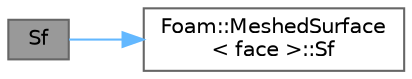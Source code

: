 digraph "Sf"
{
 // LATEX_PDF_SIZE
  bgcolor="transparent";
  edge [fontname=Helvetica,fontsize=10,labelfontname=Helvetica,labelfontsize=10];
  node [fontname=Helvetica,fontsize=10,shape=box,height=0.2,width=0.4];
  rankdir="LR";
  Node1 [id="Node000001",label="Sf",height=0.2,width=0.4,color="gray40", fillcolor="grey60", style="filled", fontcolor="black",tooltip=" "];
  Node1 -> Node2 [id="edge1_Node000001_Node000002",color="steelblue1",style="solid",tooltip=" "];
  Node2 [id="Node000002",label="Foam::MeshedSurface\l\< face \>::Sf",height=0.2,width=0.4,color="grey40", fillcolor="white", style="filled",URL="$classFoam_1_1MeshedSurface.html#a383798be4a6e81be357587db5182c435",tooltip=" "];
}

